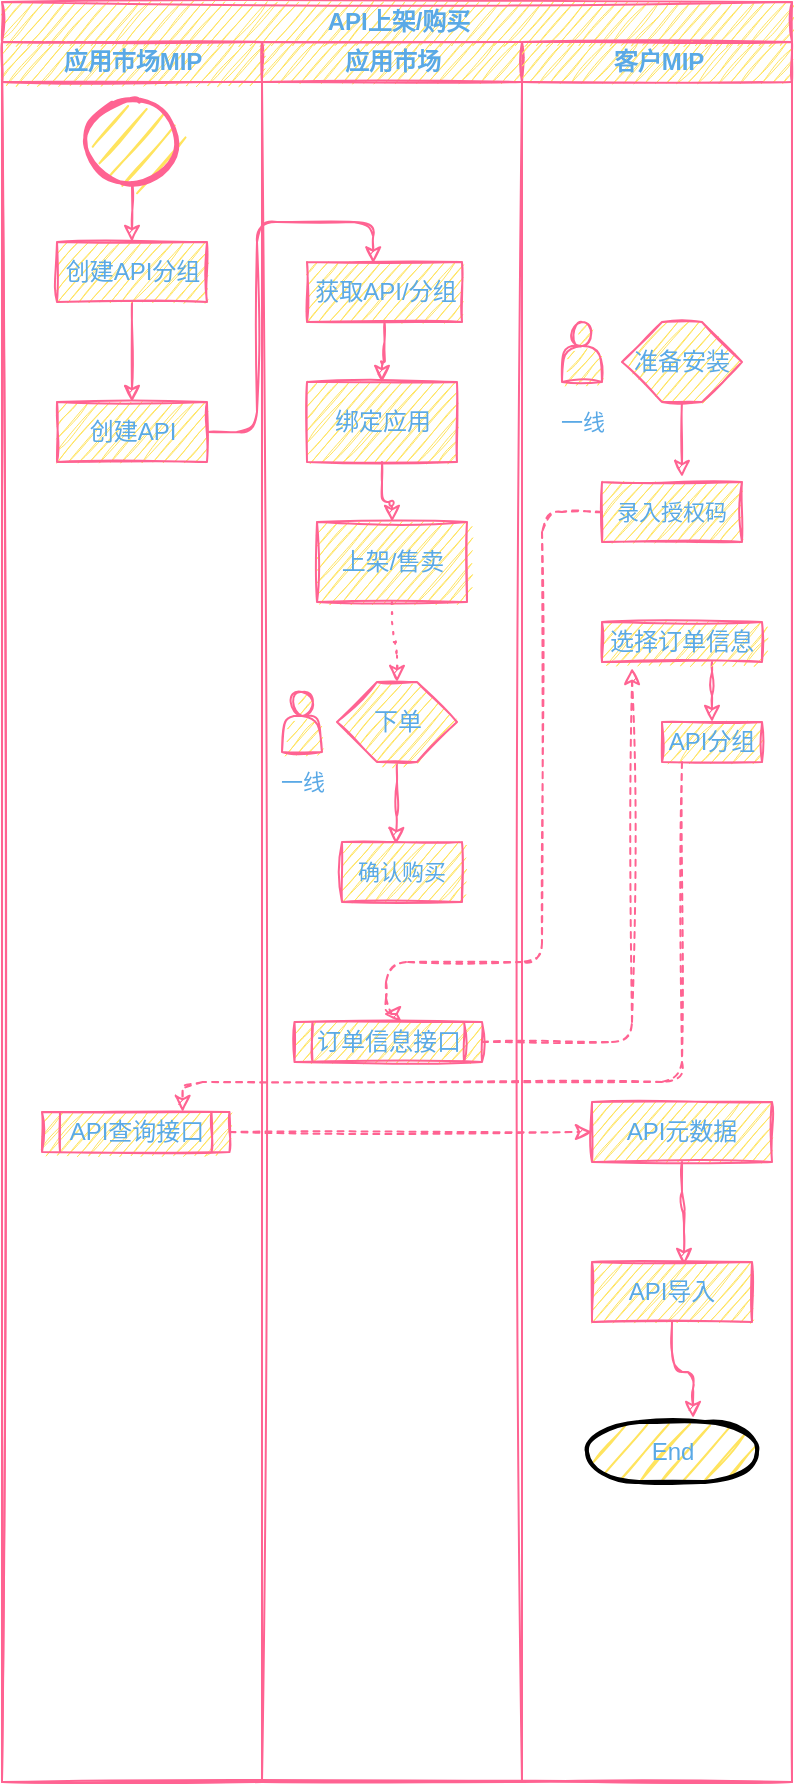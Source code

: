 <mxfile version="15.5.0" type="github">
  <diagram id="prtHgNgQTEPvFCAcTncT" name="应用市场安装">
    <mxGraphModel dx="1538" dy="417" grid="1" gridSize="10" guides="1" tooltips="1" connect="1" arrows="1" fold="1" page="1" pageScale="1" pageWidth="827" pageHeight="1169" math="0" shadow="0">
      <root>
        <mxCell id="0" />
        <mxCell id="1" parent="0" />
        <mxCell id="4ooSrQ-Gg_ZS1C6c18VP-6" value="API上架/购买" style="swimlane;childLayout=stackLayout;resizeParent=1;resizeParentMax=0;startSize=20;sketch=1;fontColor=#5AA9E6;strokeColor=#FF6392;fillColor=#FFE45E;html=1;" vertex="1" parent="1">
          <mxGeometry x="-20" y="20" width="395" height="890" as="geometry" />
        </mxCell>
        <mxCell id="4ooSrQ-Gg_ZS1C6c18VP-7" value="应用市场MIP" style="swimlane;startSize=20;sketch=1;fontColor=#5AA9E6;strokeColor=#FF6392;fillColor=#FFE45E;html=1;swimlaneFillColor=none;" vertex="1" parent="4ooSrQ-Gg_ZS1C6c18VP-6">
          <mxGeometry y="20" width="130" height="870" as="geometry" />
        </mxCell>
        <mxCell id="4ooSrQ-Gg_ZS1C6c18VP-13" style="edgeStyle=orthogonalEdgeStyle;curved=0;rounded=1;sketch=1;orthogonalLoop=1;jettySize=auto;html=1;exitX=0.5;exitY=1;exitDx=0;exitDy=0;exitPerimeter=0;entryX=0.5;entryY=0;entryDx=0;entryDy=0;fontColor=#5AA9E6;startSize=20;strokeColor=#FF6392;fillColor=#FFE45E;" edge="1" parent="4ooSrQ-Gg_ZS1C6c18VP-7" source="4ooSrQ-Gg_ZS1C6c18VP-11" target="4ooSrQ-Gg_ZS1C6c18VP-12">
          <mxGeometry relative="1" as="geometry" />
        </mxCell>
        <mxCell id="4ooSrQ-Gg_ZS1C6c18VP-11" value="" style="strokeWidth=2;html=1;shape=mxgraph.flowchart.start_2;whiteSpace=wrap;sketch=1;fontColor=#5AA9E6;startSize=20;fillColor=#FFE45E;strokeColor=#FF6392;" vertex="1" parent="4ooSrQ-Gg_ZS1C6c18VP-7">
          <mxGeometry x="42.5" y="30" width="45" height="40" as="geometry" />
        </mxCell>
        <mxCell id="4ooSrQ-Gg_ZS1C6c18VP-22" style="edgeStyle=orthogonalEdgeStyle;curved=0;rounded=1;sketch=1;orthogonalLoop=1;jettySize=auto;html=1;entryX=0.5;entryY=0;entryDx=0;entryDy=0;fontColor=#5AA9E6;startSize=20;strokeColor=#FF6392;fillColor=#FFE45E;" edge="1" parent="4ooSrQ-Gg_ZS1C6c18VP-7" source="4ooSrQ-Gg_ZS1C6c18VP-12" target="4ooSrQ-Gg_ZS1C6c18VP-21">
          <mxGeometry relative="1" as="geometry" />
        </mxCell>
        <mxCell id="4ooSrQ-Gg_ZS1C6c18VP-12" value="创建API分组" style="whiteSpace=wrap;html=1;sketch=1;fontColor=#5AA9E6;startSize=20;strokeColor=#FF6392;fillColor=#FFE45E;" vertex="1" parent="4ooSrQ-Gg_ZS1C6c18VP-7">
          <mxGeometry x="27.5" y="100" width="75" height="30" as="geometry" />
        </mxCell>
        <mxCell id="4ooSrQ-Gg_ZS1C6c18VP-21" value="创建API" style="whiteSpace=wrap;html=1;sketch=1;fontColor=#5AA9E6;startSize=20;strokeColor=#FF6392;fillColor=#FFE45E;" vertex="1" parent="4ooSrQ-Gg_ZS1C6c18VP-7">
          <mxGeometry x="27.5" y="180" width="75" height="30" as="geometry" />
        </mxCell>
        <mxCell id="4ooSrQ-Gg_ZS1C6c18VP-53" value="API查询接口" style="shape=process;whiteSpace=wrap;html=1;backgroundOutline=1;rounded=0;sketch=1;fontColor=#5AA9E6;strokeColor=#FF6392;fillColor=#FFE45E;" vertex="1" parent="4ooSrQ-Gg_ZS1C6c18VP-7">
          <mxGeometry x="20" y="535" width="93.75" height="20" as="geometry" />
        </mxCell>
        <mxCell id="4ooSrQ-Gg_ZS1C6c18VP-8" value="应用市场" style="swimlane;startSize=20;sketch=1;fontColor=#5AA9E6;strokeColor=#FF6392;fillColor=#FFE45E;html=1;" vertex="1" parent="4ooSrQ-Gg_ZS1C6c18VP-6">
          <mxGeometry x="130" y="20" width="130" height="870" as="geometry" />
        </mxCell>
        <mxCell id="4ooSrQ-Gg_ZS1C6c18VP-26" style="edgeStyle=orthogonalEdgeStyle;curved=0;rounded=1;sketch=1;orthogonalLoop=1;jettySize=auto;html=1;entryX=0.5;entryY=0;entryDx=0;entryDy=0;fontColor=#5AA9E6;startSize=20;strokeColor=#FF6392;fillColor=#FFE45E;" edge="1" parent="4ooSrQ-Gg_ZS1C6c18VP-8" source="4ooSrQ-Gg_ZS1C6c18VP-23" target="4ooSrQ-Gg_ZS1C6c18VP-25">
          <mxGeometry relative="1" as="geometry" />
        </mxCell>
        <mxCell id="4ooSrQ-Gg_ZS1C6c18VP-23" value="获取API/分组" style="whiteSpace=wrap;html=1;sketch=1;fontColor=#5AA9E6;startSize=20;strokeColor=#FF6392;fillColor=#FFE45E;" vertex="1" parent="4ooSrQ-Gg_ZS1C6c18VP-8">
          <mxGeometry x="22.5" y="110" width="77.5" height="30" as="geometry" />
        </mxCell>
        <mxCell id="4ooSrQ-Gg_ZS1C6c18VP-28" style="edgeStyle=orthogonalEdgeStyle;curved=0;rounded=1;sketch=1;orthogonalLoop=1;jettySize=auto;html=1;entryX=0.5;entryY=0;entryDx=0;entryDy=0;fontColor=#5AA9E6;startSize=20;strokeColor=#FF6392;fillColor=#FFE45E;" edge="1" parent="4ooSrQ-Gg_ZS1C6c18VP-8" source="4ooSrQ-Gg_ZS1C6c18VP-25" target="4ooSrQ-Gg_ZS1C6c18VP-27">
          <mxGeometry relative="1" as="geometry" />
        </mxCell>
        <mxCell id="4ooSrQ-Gg_ZS1C6c18VP-25" value="绑定应用" style="whiteSpace=wrap;html=1;sketch=1;fontColor=#5AA9E6;startSize=20;strokeColor=#FF6392;fillColor=#FFE45E;" vertex="1" parent="4ooSrQ-Gg_ZS1C6c18VP-8">
          <mxGeometry x="22.5" y="170" width="75" height="40" as="geometry" />
        </mxCell>
        <mxCell id="4ooSrQ-Gg_ZS1C6c18VP-37" style="edgeStyle=orthogonalEdgeStyle;curved=0;rounded=1;sketch=1;orthogonalLoop=1;jettySize=auto;html=1;entryX=0.5;entryY=0;entryDx=0;entryDy=0;fontSize=11;fontColor=#5AA9E6;startSize=20;strokeColor=#FF6392;fillColor=#FFE45E;dashed=1;dashPattern=1 4;" edge="1" parent="4ooSrQ-Gg_ZS1C6c18VP-8" source="4ooSrQ-Gg_ZS1C6c18VP-27" target="4ooSrQ-Gg_ZS1C6c18VP-32">
          <mxGeometry relative="1" as="geometry" />
        </mxCell>
        <mxCell id="4ooSrQ-Gg_ZS1C6c18VP-27" value="上架/售卖" style="whiteSpace=wrap;html=1;sketch=1;fontColor=#5AA9E6;startSize=20;strokeColor=#FF6392;fillColor=#FFE45E;" vertex="1" parent="4ooSrQ-Gg_ZS1C6c18VP-8">
          <mxGeometry x="27.5" y="240" width="75" height="40" as="geometry" />
        </mxCell>
        <mxCell id="4ooSrQ-Gg_ZS1C6c18VP-36" style="edgeStyle=orthogonalEdgeStyle;curved=0;rounded=1;sketch=1;orthogonalLoop=1;jettySize=auto;html=1;entryX=0.45;entryY=0.033;entryDx=0;entryDy=0;entryPerimeter=0;fontSize=11;fontColor=#5AA9E6;startSize=20;strokeColor=#FF6392;fillColor=#FFE45E;" edge="1" parent="4ooSrQ-Gg_ZS1C6c18VP-8" source="4ooSrQ-Gg_ZS1C6c18VP-32" target="4ooSrQ-Gg_ZS1C6c18VP-35">
          <mxGeometry relative="1" as="geometry" />
        </mxCell>
        <mxCell id="4ooSrQ-Gg_ZS1C6c18VP-32" value="下单" style="shape=hexagon;perimeter=hexagonPerimeter2;whiteSpace=wrap;html=1;fixedSize=1;sketch=1;fontColor=#5AA9E6;startSize=20;strokeColor=#FF6392;fillColor=#FFE45E;" vertex="1" parent="4ooSrQ-Gg_ZS1C6c18VP-8">
          <mxGeometry x="37.5" y="320" width="60" height="40" as="geometry" />
        </mxCell>
        <mxCell id="4ooSrQ-Gg_ZS1C6c18VP-33" value="" style="shape=actor;whiteSpace=wrap;html=1;sketch=1;fontColor=#5AA9E6;startSize=20;strokeColor=#FF6392;fillColor=#FFE45E;" vertex="1" parent="4ooSrQ-Gg_ZS1C6c18VP-8">
          <mxGeometry x="10" y="325" width="20" height="30" as="geometry" />
        </mxCell>
        <mxCell id="4ooSrQ-Gg_ZS1C6c18VP-35" value="确认购买" style="whiteSpace=wrap;html=1;sketch=1;fontSize=11;fontColor=#5AA9E6;startSize=20;strokeColor=#FF6392;fillColor=#FFE45E;" vertex="1" parent="4ooSrQ-Gg_ZS1C6c18VP-8">
          <mxGeometry x="40" y="400" width="60" height="30" as="geometry" />
        </mxCell>
        <mxCell id="4ooSrQ-Gg_ZS1C6c18VP-45" value="订单信息接口" style="shape=process;whiteSpace=wrap;html=1;backgroundOutline=1;rounded=0;sketch=1;fontColor=#5AA9E6;strokeColor=#FF6392;fillColor=#FFE45E;" vertex="1" parent="4ooSrQ-Gg_ZS1C6c18VP-8">
          <mxGeometry x="16.25" y="490" width="93.75" height="20" as="geometry" />
        </mxCell>
        <mxCell id="4ooSrQ-Gg_ZS1C6c18VP-9" value="客户MIP" style="swimlane;startSize=20;sketch=1;fontColor=#5AA9E6;strokeColor=#FF6392;fillColor=#FFE45E;html=1;" vertex="1" parent="4ooSrQ-Gg_ZS1C6c18VP-6">
          <mxGeometry x="260" y="20" width="135" height="870" as="geometry" />
        </mxCell>
        <mxCell id="4ooSrQ-Gg_ZS1C6c18VP-38" value="" style="shape=actor;whiteSpace=wrap;html=1;sketch=1;fontColor=#5AA9E6;startSize=20;strokeColor=#FF6392;fillColor=#FFE45E;" vertex="1" parent="4ooSrQ-Gg_ZS1C6c18VP-9">
          <mxGeometry x="20" y="140" width="20" height="30" as="geometry" />
        </mxCell>
        <mxCell id="4ooSrQ-Gg_ZS1C6c18VP-43" style="edgeStyle=orthogonalEdgeStyle;curved=0;rounded=1;sketch=1;orthogonalLoop=1;jettySize=auto;html=1;entryX=0.571;entryY=-0.083;entryDx=0;entryDy=0;entryPerimeter=0;fontSize=11;fontColor=#5AA9E6;startSize=20;strokeColor=#FF6392;fillColor=#FFE45E;" edge="1" parent="4ooSrQ-Gg_ZS1C6c18VP-9" source="4ooSrQ-Gg_ZS1C6c18VP-41" target="4ooSrQ-Gg_ZS1C6c18VP-42">
          <mxGeometry relative="1" as="geometry" />
        </mxCell>
        <mxCell id="4ooSrQ-Gg_ZS1C6c18VP-41" value="准备安装" style="shape=hexagon;perimeter=hexagonPerimeter2;whiteSpace=wrap;html=1;fixedSize=1;sketch=1;fontColor=#5AA9E6;startSize=20;strokeColor=#FF6392;fillColor=#FFE45E;" vertex="1" parent="4ooSrQ-Gg_ZS1C6c18VP-9">
          <mxGeometry x="50" y="140" width="60" height="40" as="geometry" />
        </mxCell>
        <mxCell id="4ooSrQ-Gg_ZS1C6c18VP-42" value="录入授权码" style="whiteSpace=wrap;html=1;sketch=1;fontSize=11;fontColor=#5AA9E6;startSize=20;strokeColor=#FF6392;fillColor=#FFE45E;" vertex="1" parent="4ooSrQ-Gg_ZS1C6c18VP-9">
          <mxGeometry x="40" y="220" width="70" height="30" as="geometry" />
        </mxCell>
        <mxCell id="4ooSrQ-Gg_ZS1C6c18VP-51" style="edgeStyle=orthogonalEdgeStyle;curved=0;rounded=1;sketch=1;orthogonalLoop=1;jettySize=auto;html=1;entryX=0.5;entryY=0;entryDx=0;entryDy=0;fontColor=#5AA9E6;strokeColor=#FF6392;fillColor=#FFE45E;" edge="1" parent="4ooSrQ-Gg_ZS1C6c18VP-9" source="4ooSrQ-Gg_ZS1C6c18VP-48" target="4ooSrQ-Gg_ZS1C6c18VP-50">
          <mxGeometry relative="1" as="geometry">
            <Array as="points">
              <mxPoint x="95" y="320" />
              <mxPoint x="95" y="320" />
            </Array>
          </mxGeometry>
        </mxCell>
        <mxCell id="4ooSrQ-Gg_ZS1C6c18VP-48" value="选择订单信息" style="whiteSpace=wrap;html=1;rounded=0;sketch=1;fontColor=#5AA9E6;strokeColor=#FF6392;fillColor=#FFE45E;" vertex="1" parent="4ooSrQ-Gg_ZS1C6c18VP-9">
          <mxGeometry x="40" y="290" width="80" height="20" as="geometry" />
        </mxCell>
        <mxCell id="4ooSrQ-Gg_ZS1C6c18VP-50" value="API分组" style="whiteSpace=wrap;html=1;rounded=0;sketch=1;fontColor=#5AA9E6;strokeColor=#FF6392;fillColor=#FFE45E;" vertex="1" parent="4ooSrQ-Gg_ZS1C6c18VP-9">
          <mxGeometry x="70" y="340" width="50" height="20" as="geometry" />
        </mxCell>
        <mxCell id="4ooSrQ-Gg_ZS1C6c18VP-58" style="edgeStyle=orthogonalEdgeStyle;curved=0;rounded=1;sketch=1;orthogonalLoop=1;jettySize=auto;html=1;entryX=0.575;entryY=0.05;entryDx=0;entryDy=0;entryPerimeter=0;fontColor=#5AA9E6;strokeColor=#FF6392;fillColor=#FFE45E;" edge="1" parent="4ooSrQ-Gg_ZS1C6c18VP-9" source="4ooSrQ-Gg_ZS1C6c18VP-55" target="4ooSrQ-Gg_ZS1C6c18VP-57">
          <mxGeometry relative="1" as="geometry" />
        </mxCell>
        <mxCell id="4ooSrQ-Gg_ZS1C6c18VP-55" value="API元数据" style="whiteSpace=wrap;html=1;rounded=0;sketch=1;fontColor=#5AA9E6;strokeColor=#FF6392;fillColor=#FFE45E;" vertex="1" parent="4ooSrQ-Gg_ZS1C6c18VP-9">
          <mxGeometry x="35" y="530" width="90" height="30" as="geometry" />
        </mxCell>
        <mxCell id="4ooSrQ-Gg_ZS1C6c18VP-60" style="edgeStyle=orthogonalEdgeStyle;curved=0;rounded=1;sketch=1;orthogonalLoop=1;jettySize=auto;html=1;entryX=0.624;entryY=-0.067;entryDx=0;entryDy=0;entryPerimeter=0;fontColor=#5AA9E6;strokeColor=#FF6392;fillColor=#FFE45E;" edge="1" parent="4ooSrQ-Gg_ZS1C6c18VP-9" source="4ooSrQ-Gg_ZS1C6c18VP-57" target="4ooSrQ-Gg_ZS1C6c18VP-59">
          <mxGeometry relative="1" as="geometry" />
        </mxCell>
        <mxCell id="4ooSrQ-Gg_ZS1C6c18VP-57" value="API导入" style="whiteSpace=wrap;html=1;rounded=0;sketch=1;fontColor=#5AA9E6;strokeColor=#FF6392;fillColor=#FFE45E;" vertex="1" parent="4ooSrQ-Gg_ZS1C6c18VP-9">
          <mxGeometry x="35" y="610" width="80" height="30" as="geometry" />
        </mxCell>
        <mxCell id="4ooSrQ-Gg_ZS1C6c18VP-59" value="End" style="strokeWidth=2;html=1;shape=mxgraph.flowchart.terminator;whiteSpace=wrap;rounded=0;sketch=1;fontColor=#5AA9E6;fillColor=#FFE45E;" vertex="1" parent="4ooSrQ-Gg_ZS1C6c18VP-9">
          <mxGeometry x="32.5" y="690" width="85" height="30" as="geometry" />
        </mxCell>
        <mxCell id="4ooSrQ-Gg_ZS1C6c18VP-24" style="edgeStyle=orthogonalEdgeStyle;curved=0;rounded=1;sketch=1;orthogonalLoop=1;jettySize=auto;html=1;entryX=0.427;entryY=0.025;entryDx=0;entryDy=0;entryPerimeter=0;fontColor=#5AA9E6;startSize=20;strokeColor=#FF6392;fillColor=#FFE45E;" edge="1" parent="4ooSrQ-Gg_ZS1C6c18VP-6" source="4ooSrQ-Gg_ZS1C6c18VP-21" target="4ooSrQ-Gg_ZS1C6c18VP-23">
          <mxGeometry relative="1" as="geometry" />
        </mxCell>
        <mxCell id="4ooSrQ-Gg_ZS1C6c18VP-47" style="edgeStyle=orthogonalEdgeStyle;curved=0;rounded=1;sketch=1;orthogonalLoop=1;jettySize=auto;html=1;fontColor=#5AA9E6;strokeColor=#FF6392;fillColor=#FFE45E;entryX=0.477;entryY=-0.2;entryDx=0;entryDy=0;entryPerimeter=0;dashed=1;" edge="1" parent="4ooSrQ-Gg_ZS1C6c18VP-6" source="4ooSrQ-Gg_ZS1C6c18VP-42" target="4ooSrQ-Gg_ZS1C6c18VP-45">
          <mxGeometry relative="1" as="geometry">
            <mxPoint x="192" y="500" as="targetPoint" />
            <Array as="points">
              <mxPoint x="270" y="255" />
              <mxPoint x="270" y="480" />
              <mxPoint x="192" y="480" />
              <mxPoint x="192" y="506" />
            </Array>
          </mxGeometry>
        </mxCell>
        <mxCell id="4ooSrQ-Gg_ZS1C6c18VP-49" style="edgeStyle=orthogonalEdgeStyle;curved=0;rounded=1;sketch=1;orthogonalLoop=1;jettySize=auto;html=1;fontColor=#5AA9E6;strokeColor=#FF6392;fillColor=#FFE45E;entryX=0.188;entryY=1.15;entryDx=0;entryDy=0;entryPerimeter=0;dashed=1;" edge="1" parent="4ooSrQ-Gg_ZS1C6c18VP-6" source="4ooSrQ-Gg_ZS1C6c18VP-45" target="4ooSrQ-Gg_ZS1C6c18VP-48">
          <mxGeometry relative="1" as="geometry">
            <mxPoint x="220" y="600" as="targetPoint" />
          </mxGeometry>
        </mxCell>
        <mxCell id="4ooSrQ-Gg_ZS1C6c18VP-54" style="edgeStyle=orthogonalEdgeStyle;curved=0;rounded=1;sketch=1;orthogonalLoop=1;jettySize=auto;html=1;entryX=0.75;entryY=0;entryDx=0;entryDy=0;fontColor=#5AA9E6;strokeColor=#FF6392;fillColor=#FFE45E;dashed=1;" edge="1" parent="4ooSrQ-Gg_ZS1C6c18VP-6" source="4ooSrQ-Gg_ZS1C6c18VP-50" target="4ooSrQ-Gg_ZS1C6c18VP-53">
          <mxGeometry relative="1" as="geometry">
            <Array as="points">
              <mxPoint x="340" y="540" />
              <mxPoint x="90" y="540" />
            </Array>
          </mxGeometry>
        </mxCell>
        <mxCell id="4ooSrQ-Gg_ZS1C6c18VP-56" style="edgeStyle=orthogonalEdgeStyle;curved=0;rounded=1;sketch=1;orthogonalLoop=1;jettySize=auto;html=1;entryX=0;entryY=0.5;entryDx=0;entryDy=0;dashed=1;fontColor=#5AA9E6;strokeColor=#FF6392;fillColor=#FFE45E;" edge="1" parent="4ooSrQ-Gg_ZS1C6c18VP-6" source="4ooSrQ-Gg_ZS1C6c18VP-53" target="4ooSrQ-Gg_ZS1C6c18VP-55">
          <mxGeometry relative="1" as="geometry" />
        </mxCell>
        <mxCell id="4ooSrQ-Gg_ZS1C6c18VP-34" value="一线" style="text;html=1;align=center;verticalAlign=middle;resizable=0;points=[];autosize=1;strokeColor=none;fillColor=none;fontSize=11;fontColor=#5AA9E6;" vertex="1" parent="1">
          <mxGeometry x="110" y="400" width="40" height="20" as="geometry" />
        </mxCell>
        <mxCell id="4ooSrQ-Gg_ZS1C6c18VP-39" value="一线" style="text;html=1;align=center;verticalAlign=middle;resizable=0;points=[];autosize=1;strokeColor=none;fillColor=none;fontSize=11;fontColor=#5AA9E6;" vertex="1" parent="1">
          <mxGeometry x="250" y="220" width="40" height="20" as="geometry" />
        </mxCell>
      </root>
    </mxGraphModel>
  </diagram>
</mxfile>
